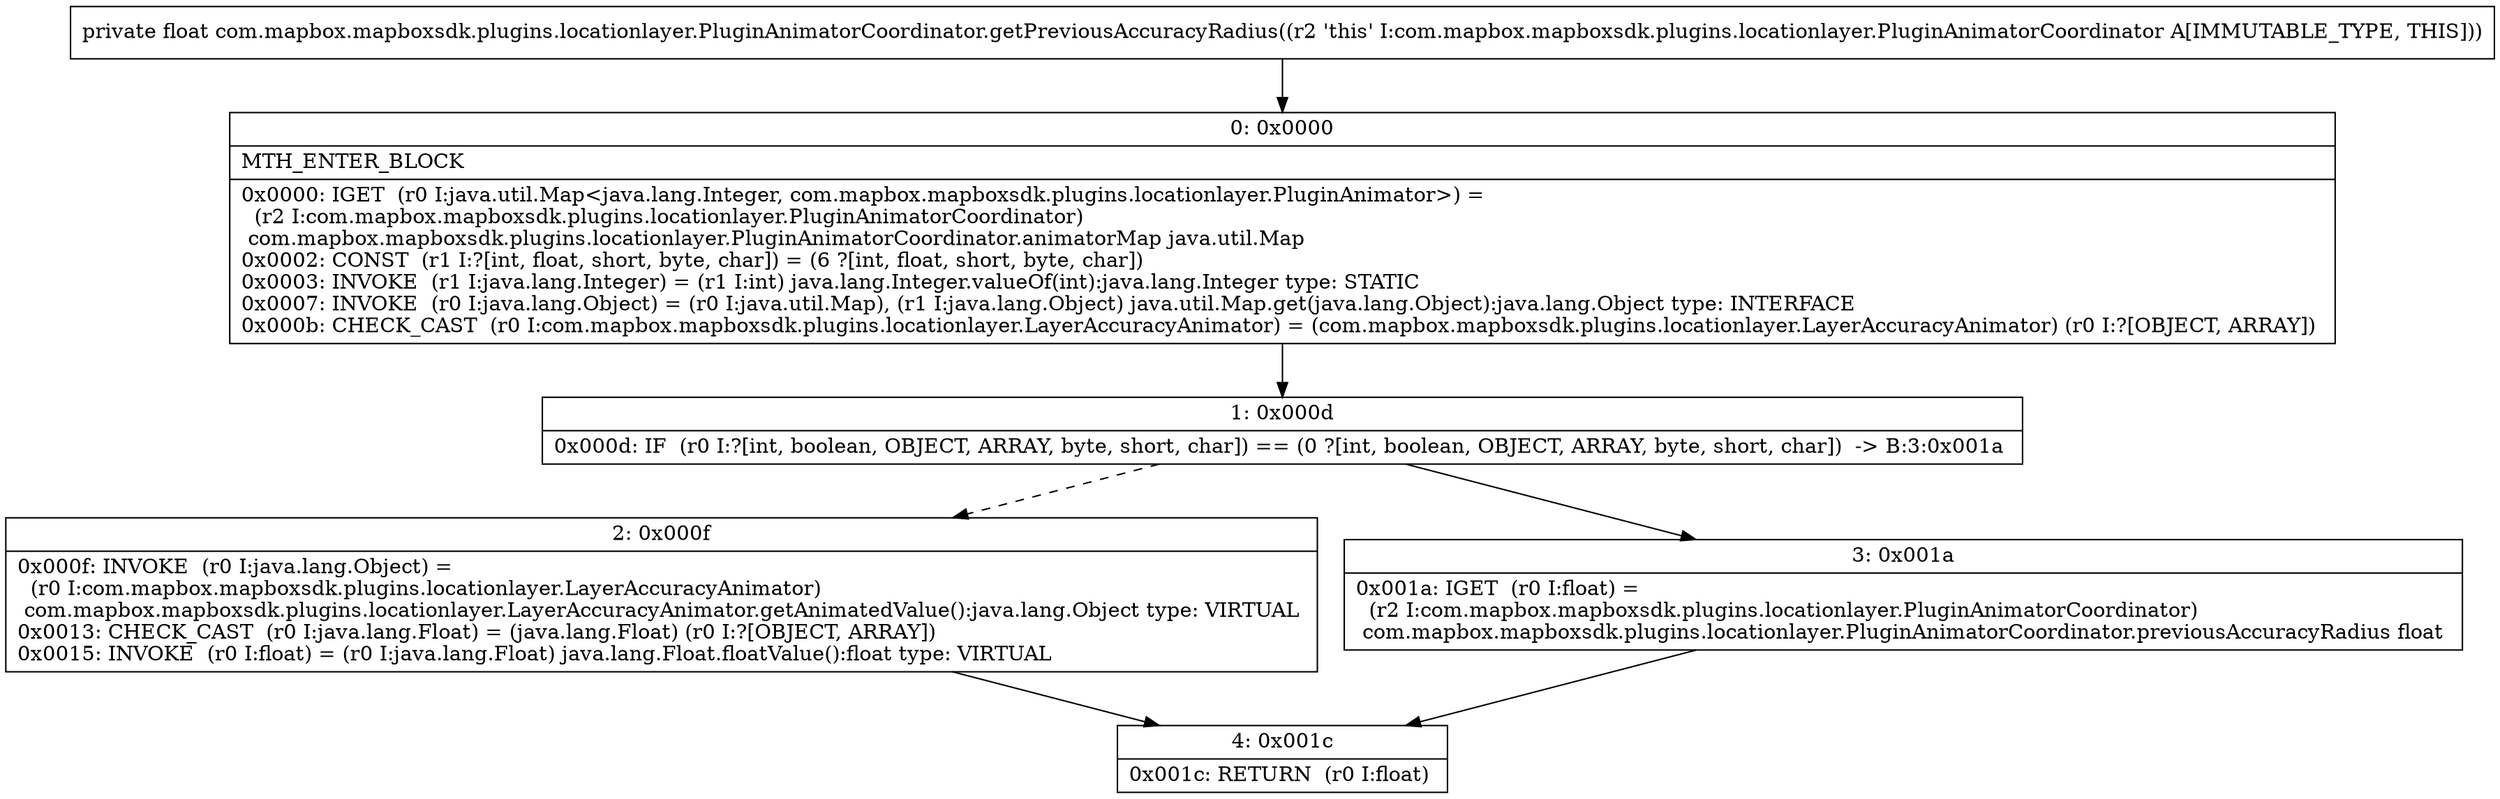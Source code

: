 digraph "CFG forcom.mapbox.mapboxsdk.plugins.locationlayer.PluginAnimatorCoordinator.getPreviousAccuracyRadius()F" {
Node_0 [shape=record,label="{0\:\ 0x0000|MTH_ENTER_BLOCK\l|0x0000: IGET  (r0 I:java.util.Map\<java.lang.Integer, com.mapbox.mapboxsdk.plugins.locationlayer.PluginAnimator\>) = \l  (r2 I:com.mapbox.mapboxsdk.plugins.locationlayer.PluginAnimatorCoordinator)\l com.mapbox.mapboxsdk.plugins.locationlayer.PluginAnimatorCoordinator.animatorMap java.util.Map \l0x0002: CONST  (r1 I:?[int, float, short, byte, char]) = (6 ?[int, float, short, byte, char]) \l0x0003: INVOKE  (r1 I:java.lang.Integer) = (r1 I:int) java.lang.Integer.valueOf(int):java.lang.Integer type: STATIC \l0x0007: INVOKE  (r0 I:java.lang.Object) = (r0 I:java.util.Map), (r1 I:java.lang.Object) java.util.Map.get(java.lang.Object):java.lang.Object type: INTERFACE \l0x000b: CHECK_CAST  (r0 I:com.mapbox.mapboxsdk.plugins.locationlayer.LayerAccuracyAnimator) = (com.mapbox.mapboxsdk.plugins.locationlayer.LayerAccuracyAnimator) (r0 I:?[OBJECT, ARRAY]) \l}"];
Node_1 [shape=record,label="{1\:\ 0x000d|0x000d: IF  (r0 I:?[int, boolean, OBJECT, ARRAY, byte, short, char]) == (0 ?[int, boolean, OBJECT, ARRAY, byte, short, char])  \-\> B:3:0x001a \l}"];
Node_2 [shape=record,label="{2\:\ 0x000f|0x000f: INVOKE  (r0 I:java.lang.Object) = \l  (r0 I:com.mapbox.mapboxsdk.plugins.locationlayer.LayerAccuracyAnimator)\l com.mapbox.mapboxsdk.plugins.locationlayer.LayerAccuracyAnimator.getAnimatedValue():java.lang.Object type: VIRTUAL \l0x0013: CHECK_CAST  (r0 I:java.lang.Float) = (java.lang.Float) (r0 I:?[OBJECT, ARRAY]) \l0x0015: INVOKE  (r0 I:float) = (r0 I:java.lang.Float) java.lang.Float.floatValue():float type: VIRTUAL \l}"];
Node_3 [shape=record,label="{3\:\ 0x001a|0x001a: IGET  (r0 I:float) = \l  (r2 I:com.mapbox.mapboxsdk.plugins.locationlayer.PluginAnimatorCoordinator)\l com.mapbox.mapboxsdk.plugins.locationlayer.PluginAnimatorCoordinator.previousAccuracyRadius float \l}"];
Node_4 [shape=record,label="{4\:\ 0x001c|0x001c: RETURN  (r0 I:float) \l}"];
MethodNode[shape=record,label="{private float com.mapbox.mapboxsdk.plugins.locationlayer.PluginAnimatorCoordinator.getPreviousAccuracyRadius((r2 'this' I:com.mapbox.mapboxsdk.plugins.locationlayer.PluginAnimatorCoordinator A[IMMUTABLE_TYPE, THIS])) }"];
MethodNode -> Node_0;
Node_0 -> Node_1;
Node_1 -> Node_2[style=dashed];
Node_1 -> Node_3;
Node_2 -> Node_4;
Node_3 -> Node_4;
}

